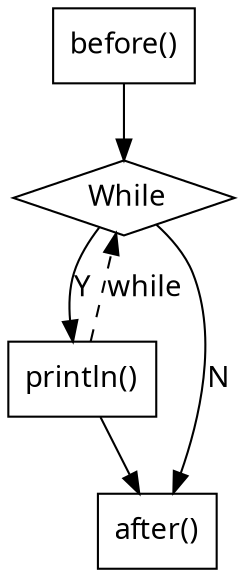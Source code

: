 digraph G_5 {
  node [
    shape = rect;
    fontname = "Handlee";
  ]
  edge [
    fontname = "Handlee";
  ]
  bgcolor = transparent;
  fontname = "Handlee";
  compound = true;
  s_89_2 [
    class = "methodInvocation";
    label = "before()";
    fillcolor = white;
    style = filled;
  ];
  while_90 [
    class = "while";
    label = " While";
    fillcolor = white;
    shape = diamond;
    style = filled;
  ];
  s_91_2 [
    class = "methodInvocation";
    label = "println()";
    fillcolor = white;
    style = filled;
  ];
  s_93_2 [
    class = "methodInvocation";
    label = "after()";
    fillcolor = white;
    style = filled;
  ];
  s_89_2 -> while_90;
  s_91_2 -> while_90 [
    label="while";
    style = dashed;
  ];
  s_91_2 -> s_93_2;
  while_90 -> s_93_2 [
    label="N";
  ];
  while_90 -> s_91_2 [
    label="Y";
  ];

}

